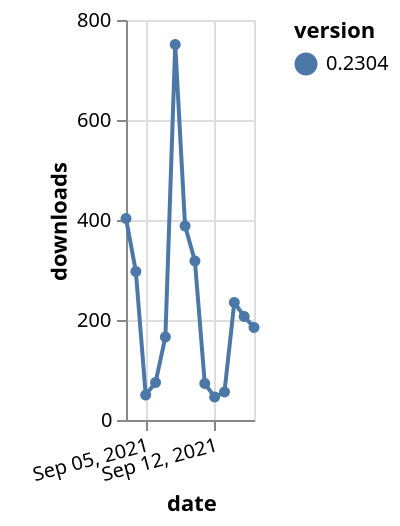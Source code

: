 {"$schema": "https://vega.github.io/schema/vega-lite/v5.json", "description": "A simple bar chart with embedded data.", "data": {"values": [{"date": "2021-09-03", "total": 179646, "delta": 403, "version": "0.2304"}, {"date": "2021-09-04", "total": 179943, "delta": 297, "version": "0.2304"}, {"date": "2021-09-05", "total": 179993, "delta": 50, "version": "0.2304"}, {"date": "2021-09-06", "total": 180068, "delta": 75, "version": "0.2304"}, {"date": "2021-09-07", "total": 180234, "delta": 166, "version": "0.2304"}, {"date": "2021-09-08", "total": 180985, "delta": 751, "version": "0.2304"}, {"date": "2021-09-09", "total": 181373, "delta": 388, "version": "0.2304"}, {"date": "2021-09-10", "total": 181691, "delta": 318, "version": "0.2304"}, {"date": "2021-09-11", "total": 181764, "delta": 73, "version": "0.2304"}, {"date": "2021-09-12", "total": 181810, "delta": 46, "version": "0.2304"}, {"date": "2021-09-13", "total": 181866, "delta": 56, "version": "0.2304"}, {"date": "2021-09-14", "total": 182101, "delta": 235, "version": "0.2304"}, {"date": "2021-09-15", "total": 182308, "delta": 207, "version": "0.2304"}, {"date": "2021-09-16", "total": 182493, "delta": 185, "version": "0.2304"}]}, "width": "container", "mark": {"type": "line", "point": {"filled": true}}, "encoding": {"x": {"field": "date", "type": "temporal", "timeUnit": "yearmonthdate", "title": "date", "axis": {"labelAngle": -15}}, "y": {"field": "delta", "type": "quantitative", "title": "downloads"}, "color": {"field": "version", "type": "nominal"}, "tooltip": {"field": "delta"}}}